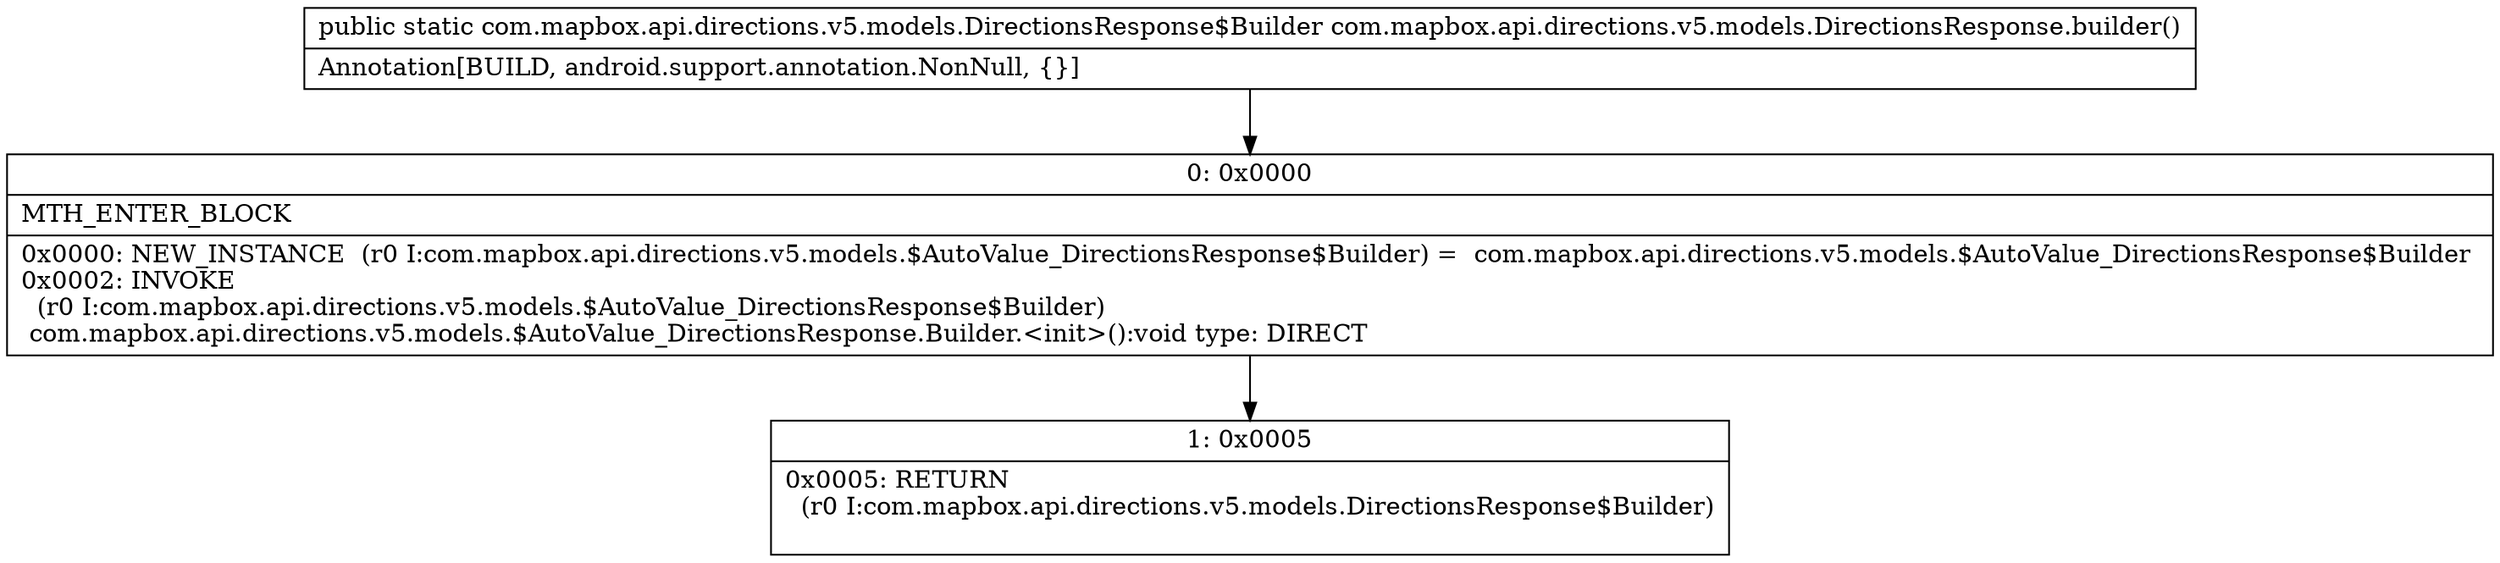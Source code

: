 digraph "CFG forcom.mapbox.api.directions.v5.models.DirectionsResponse.builder()Lcom\/mapbox\/api\/directions\/v5\/models\/DirectionsResponse$Builder;" {
Node_0 [shape=record,label="{0\:\ 0x0000|MTH_ENTER_BLOCK\l|0x0000: NEW_INSTANCE  (r0 I:com.mapbox.api.directions.v5.models.$AutoValue_DirectionsResponse$Builder) =  com.mapbox.api.directions.v5.models.$AutoValue_DirectionsResponse$Builder \l0x0002: INVOKE  \l  (r0 I:com.mapbox.api.directions.v5.models.$AutoValue_DirectionsResponse$Builder)\l com.mapbox.api.directions.v5.models.$AutoValue_DirectionsResponse.Builder.\<init\>():void type: DIRECT \l}"];
Node_1 [shape=record,label="{1\:\ 0x0005|0x0005: RETURN  \l  (r0 I:com.mapbox.api.directions.v5.models.DirectionsResponse$Builder)\l \l}"];
MethodNode[shape=record,label="{public static com.mapbox.api.directions.v5.models.DirectionsResponse$Builder com.mapbox.api.directions.v5.models.DirectionsResponse.builder()  | Annotation[BUILD, android.support.annotation.NonNull, \{\}]\l}"];
MethodNode -> Node_0;
Node_0 -> Node_1;
}

